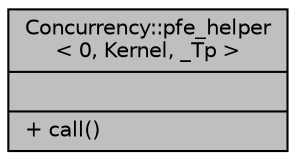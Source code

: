 digraph "Concurrency::pfe_helper&lt; 0, Kernel, _Tp &gt;"
{
  edge [fontname="Helvetica",fontsize="10",labelfontname="Helvetica",labelfontsize="10"];
  node [fontname="Helvetica",fontsize="10",shape=record];
  Node1 [label="{Concurrency::pfe_helper\l\< 0, Kernel, _Tp \>\n||+ call()\l}",height=0.2,width=0.4,color="black", fillcolor="grey75", style="filled", fontcolor="black"];
}
